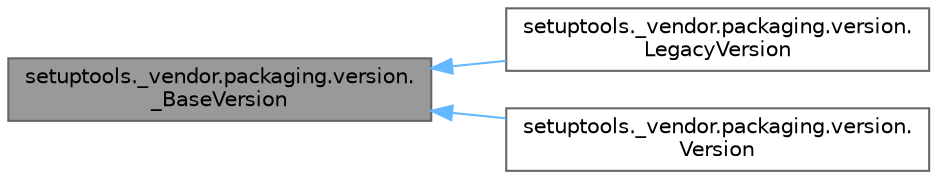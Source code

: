 digraph "setuptools._vendor.packaging.version._BaseVersion"
{
 // LATEX_PDF_SIZE
  bgcolor="transparent";
  edge [fontname=Helvetica,fontsize=10,labelfontname=Helvetica,labelfontsize=10];
  node [fontname=Helvetica,fontsize=10,shape=box,height=0.2,width=0.4];
  rankdir="LR";
  Node1 [id="Node000001",label="setuptools._vendor.packaging.version.\l_BaseVersion",height=0.2,width=0.4,color="gray40", fillcolor="grey60", style="filled", fontcolor="black",tooltip=" "];
  Node1 -> Node2 [id="edge1_Node000001_Node000002",dir="back",color="steelblue1",style="solid",tooltip=" "];
  Node2 [id="Node000002",label="setuptools._vendor.packaging.version.\lLegacyVersion",height=0.2,width=0.4,color="gray40", fillcolor="white", style="filled",URL="$classsetuptools_1_1__vendor_1_1packaging_1_1version_1_1_legacy_version.html",tooltip=" "];
  Node1 -> Node3 [id="edge2_Node000001_Node000003",dir="back",color="steelblue1",style="solid",tooltip=" "];
  Node3 [id="Node000003",label="setuptools._vendor.packaging.version.\lVersion",height=0.2,width=0.4,color="gray40", fillcolor="white", style="filled",URL="$classsetuptools_1_1__vendor_1_1packaging_1_1version_1_1_version.html",tooltip=" "];
}
